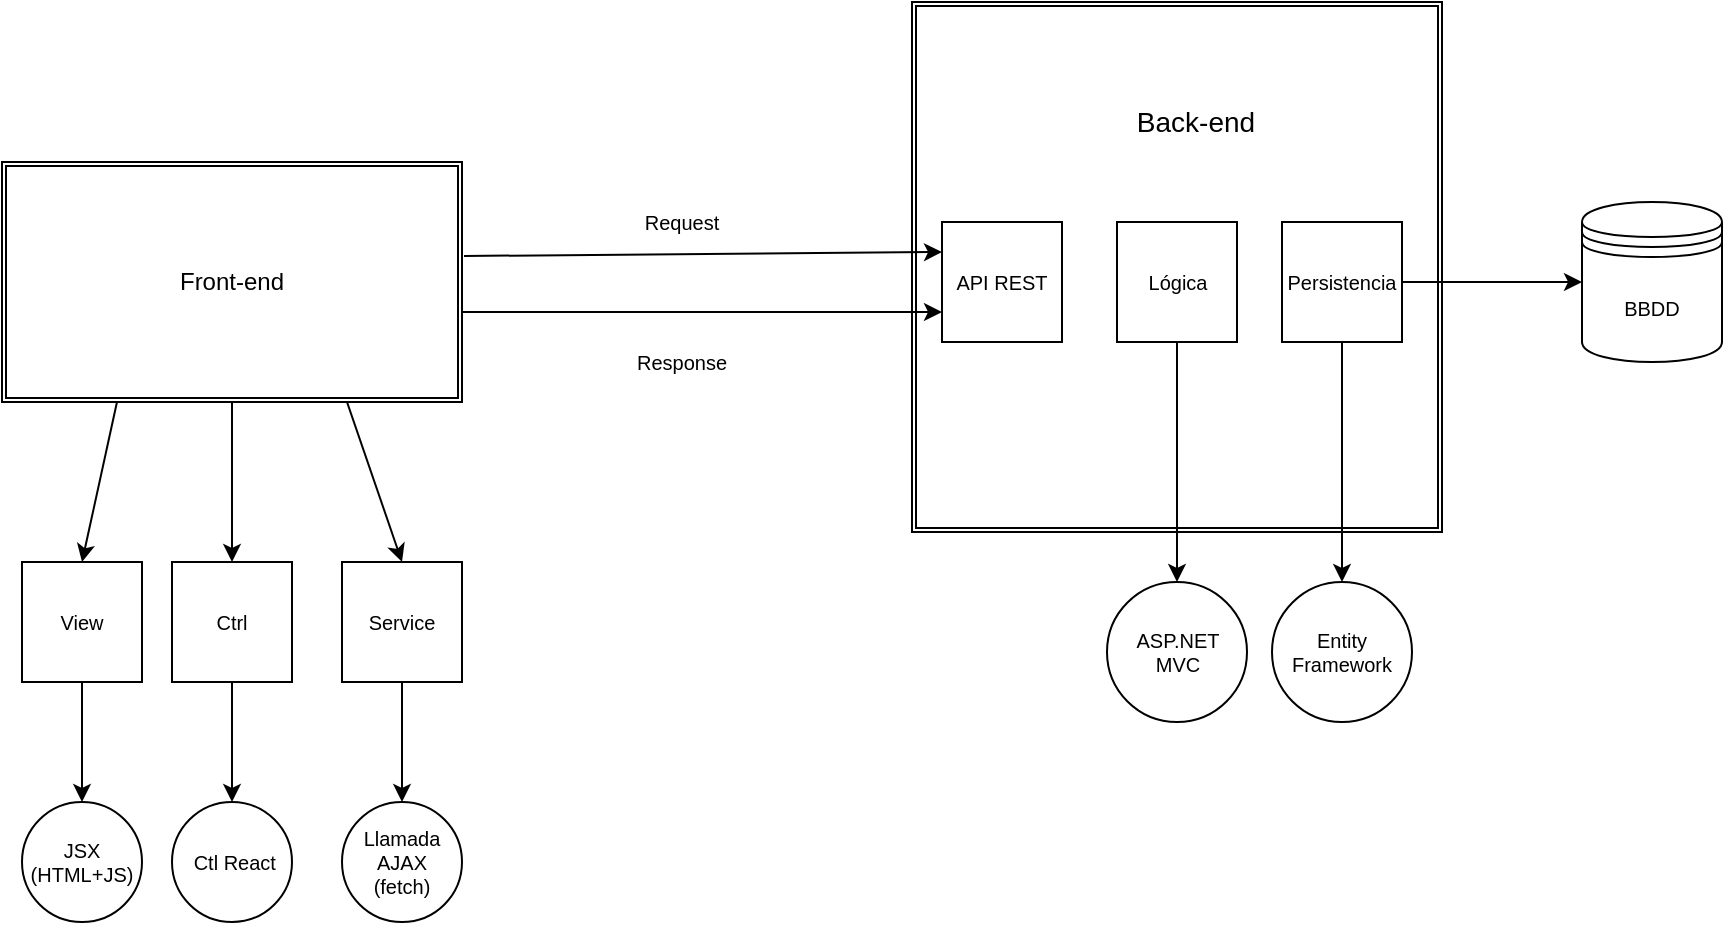 <mxfile version="13.9.1" type="github">
  <diagram id="5enU0nDd1a2b7SjZq2s-" name="Page-1">
    <mxGraphModel dx="795" dy="469" grid="1" gridSize="10" guides="1" tooltips="1" connect="1" arrows="1" fold="1" page="1" pageScale="1" pageWidth="850" pageHeight="1100" math="0" shadow="0">
      <root>
        <mxCell id="0" />
        <mxCell id="1" parent="0" />
        <mxCell id="pkR-QfdO9bk4xdStADOy-9" value="Front-end" style="shape=ext;double=1;rounded=0;whiteSpace=wrap;html=1;" parent="1" vertex="1">
          <mxGeometry x="40" y="240" width="230" height="120" as="geometry" />
        </mxCell>
        <mxCell id="pkR-QfdO9bk4xdStADOy-13" value="" style="shape=ext;double=1;whiteSpace=wrap;html=1;aspect=fixed;" parent="1" vertex="1">
          <mxGeometry x="495" y="160" width="265" height="265" as="geometry" />
        </mxCell>
        <mxCell id="pkR-QfdO9bk4xdStADOy-15" value="Request" style="text;html=1;strokeColor=none;fillColor=none;align=center;verticalAlign=middle;whiteSpace=wrap;rounded=0;fontSize=10;" parent="1" vertex="1">
          <mxGeometry x="360" y="260" width="40" height="20" as="geometry" />
        </mxCell>
        <mxCell id="pkR-QfdO9bk4xdStADOy-17" value="View" style="whiteSpace=wrap;html=1;aspect=fixed;fontSize=10;" parent="1" vertex="1">
          <mxGeometry x="50" y="440" width="60" height="60" as="geometry" />
        </mxCell>
        <mxCell id="pkR-QfdO9bk4xdStADOy-18" value="Ctrl" style="whiteSpace=wrap;html=1;aspect=fixed;fontSize=10;" parent="1" vertex="1">
          <mxGeometry x="125" y="440" width="60" height="60" as="geometry" />
        </mxCell>
        <mxCell id="pkR-QfdO9bk4xdStADOy-19" value="Service" style="whiteSpace=wrap;html=1;aspect=fixed;fontSize=10;" parent="1" vertex="1">
          <mxGeometry x="210" y="440" width="60" height="60" as="geometry" />
        </mxCell>
        <mxCell id="pkR-QfdO9bk4xdStADOy-20" value="" style="endArrow=classic;html=1;fontSize=10;exitX=0.25;exitY=1;exitDx=0;exitDy=0;entryX=0.5;entryY=0;entryDx=0;entryDy=0;" parent="1" source="pkR-QfdO9bk4xdStADOy-9" target="pkR-QfdO9bk4xdStADOy-17" edge="1">
          <mxGeometry width="50" height="50" relative="1" as="geometry">
            <mxPoint x="350" y="380" as="sourcePoint" />
            <mxPoint x="400" y="330" as="targetPoint" />
          </mxGeometry>
        </mxCell>
        <mxCell id="pkR-QfdO9bk4xdStADOy-21" value="" style="endArrow=classic;html=1;fontSize=10;exitX=0.5;exitY=1;exitDx=0;exitDy=0;entryX=0.5;entryY=0;entryDx=0;entryDy=0;" parent="1" source="pkR-QfdO9bk4xdStADOy-9" target="pkR-QfdO9bk4xdStADOy-18" edge="1">
          <mxGeometry width="50" height="50" relative="1" as="geometry">
            <mxPoint x="350" y="380" as="sourcePoint" />
            <mxPoint x="400" y="330" as="targetPoint" />
          </mxGeometry>
        </mxCell>
        <mxCell id="pkR-QfdO9bk4xdStADOy-22" value="" style="endArrow=classic;html=1;fontSize=10;exitX=0.75;exitY=1;exitDx=0;exitDy=0;entryX=0.5;entryY=0;entryDx=0;entryDy=0;" parent="1" source="pkR-QfdO9bk4xdStADOy-9" target="pkR-QfdO9bk4xdStADOy-19" edge="1">
          <mxGeometry width="50" height="50" relative="1" as="geometry">
            <mxPoint x="350" y="380" as="sourcePoint" />
            <mxPoint x="400" y="330" as="targetPoint" />
          </mxGeometry>
        </mxCell>
        <mxCell id="pkR-QfdO9bk4xdStADOy-23" value="" style="endArrow=classic;html=1;fontSize=10;exitX=0.5;exitY=1;exitDx=0;exitDy=0;" parent="1" source="pkR-QfdO9bk4xdStADOy-17" edge="1">
          <mxGeometry width="50" height="50" relative="1" as="geometry">
            <mxPoint x="350" y="580" as="sourcePoint" />
            <mxPoint x="80" y="560" as="targetPoint" />
          </mxGeometry>
        </mxCell>
        <mxCell id="pkR-QfdO9bk4xdStADOy-24" value="" style="endArrow=classic;html=1;fontSize=10;exitX=0.5;exitY=1;exitDx=0;exitDy=0;" parent="1" source="pkR-QfdO9bk4xdStADOy-18" edge="1">
          <mxGeometry width="50" height="50" relative="1" as="geometry">
            <mxPoint x="350" y="580" as="sourcePoint" />
            <mxPoint x="155" y="560" as="targetPoint" />
          </mxGeometry>
        </mxCell>
        <mxCell id="pkR-QfdO9bk4xdStADOy-25" value="" style="endArrow=classic;html=1;fontSize=10;exitX=0.5;exitY=1;exitDx=0;exitDy=0;" parent="1" source="pkR-QfdO9bk4xdStADOy-19" edge="1">
          <mxGeometry width="50" height="50" relative="1" as="geometry">
            <mxPoint x="350" y="580" as="sourcePoint" />
            <mxPoint x="240" y="560" as="targetPoint" />
          </mxGeometry>
        </mxCell>
        <mxCell id="pkR-QfdO9bk4xdStADOy-28" value="&amp;nbsp;Ctl React" style="ellipse;whiteSpace=wrap;html=1;aspect=fixed;fontSize=10;" parent="1" vertex="1">
          <mxGeometry x="125" y="560" width="60" height="60" as="geometry" />
        </mxCell>
        <mxCell id="pkR-QfdO9bk4xdStADOy-29" value="Llamada AJAX &lt;br&gt;(fetch)" style="ellipse;whiteSpace=wrap;html=1;aspect=fixed;fontSize=10;" parent="1" vertex="1">
          <mxGeometry x="210" y="560" width="60" height="60" as="geometry" />
        </mxCell>
        <mxCell id="pkR-QfdO9bk4xdStADOy-30" value="JSX (HTML+JS)" style="ellipse;whiteSpace=wrap;html=1;aspect=fixed;fontSize=10;" parent="1" vertex="1">
          <mxGeometry x="50" y="560" width="60" height="60" as="geometry" />
        </mxCell>
        <mxCell id="pkR-QfdO9bk4xdStADOy-59" style="edgeStyle=orthogonalEdgeStyle;rounded=0;orthogonalLoop=1;jettySize=auto;html=1;exitX=0.5;exitY=1;exitDx=0;exitDy=0;entryX=0.5;entryY=0;entryDx=0;entryDy=0;fontSize=10;" parent="1" source="pkR-QfdO9bk4xdStADOy-37" target="pkR-QfdO9bk4xdStADOy-58" edge="1">
          <mxGeometry relative="1" as="geometry" />
        </mxCell>
        <mxCell id="pkR-QfdO9bk4xdStADOy-37" value="Lógica" style="whiteSpace=wrap;html=1;aspect=fixed;fontSize=10;" parent="1" vertex="1">
          <mxGeometry x="597.5" y="270" width="60" height="60" as="geometry" />
        </mxCell>
        <mxCell id="pkR-QfdO9bk4xdStADOy-38" value="API REST" style="whiteSpace=wrap;html=1;aspect=fixed;fontSize=10;" parent="1" vertex="1">
          <mxGeometry x="510" y="270" width="60" height="60" as="geometry" />
        </mxCell>
        <mxCell id="pkR-QfdO9bk4xdStADOy-55" style="edgeStyle=orthogonalEdgeStyle;rounded=0;orthogonalLoop=1;jettySize=auto;html=1;exitX=0.5;exitY=1;exitDx=0;exitDy=0;fontSize=10;entryX=0.5;entryY=0;entryDx=0;entryDy=0;" parent="1" source="pkR-QfdO9bk4xdStADOy-39" edge="1">
          <mxGeometry relative="1" as="geometry">
            <mxPoint x="710" y="450" as="targetPoint" />
          </mxGeometry>
        </mxCell>
        <mxCell id="pkR-QfdO9bk4xdStADOy-39" value="Persistencia" style="whiteSpace=wrap;html=1;aspect=fixed;fontSize=10;" parent="1" vertex="1">
          <mxGeometry x="680" y="270" width="60" height="60" as="geometry" />
        </mxCell>
        <mxCell id="pkR-QfdO9bk4xdStADOy-42" value="" style="endArrow=classic;html=1;fontSize=10;entryX=0;entryY=0.25;entryDx=0;entryDy=0;" parent="1" target="pkR-QfdO9bk4xdStADOy-38" edge="1">
          <mxGeometry width="50" height="50" relative="1" as="geometry">
            <mxPoint x="271" y="287" as="sourcePoint" />
            <mxPoint x="430" y="320" as="targetPoint" />
          </mxGeometry>
        </mxCell>
        <mxCell id="pkR-QfdO9bk4xdStADOy-49" value="Response" style="text;html=1;strokeColor=none;fillColor=none;align=center;verticalAlign=middle;whiteSpace=wrap;rounded=0;fontSize=10;" parent="1" vertex="1">
          <mxGeometry x="360" y="330" width="40" height="20" as="geometry" />
        </mxCell>
        <mxCell id="pkR-QfdO9bk4xdStADOy-50" value="" style="endArrow=classic;html=1;fontSize=10;entryX=0;entryY=0.75;entryDx=0;entryDy=0;" parent="1" target="pkR-QfdO9bk4xdStADOy-38" edge="1">
          <mxGeometry width="50" height="50" relative="1" as="geometry">
            <mxPoint x="270" y="315" as="sourcePoint" />
            <mxPoint x="430" y="320" as="targetPoint" />
          </mxGeometry>
        </mxCell>
        <mxCell id="pkR-QfdO9bk4xdStADOy-57" value="Entity Framework" style="ellipse;whiteSpace=wrap;html=1;aspect=fixed;fontSize=10;" parent="1" vertex="1">
          <mxGeometry x="675" y="450" width="70" height="70" as="geometry" />
        </mxCell>
        <mxCell id="pkR-QfdO9bk4xdStADOy-58" value="ASP.NET &lt;br&gt;MVC" style="ellipse;whiteSpace=wrap;html=1;aspect=fixed;fontSize=10;" parent="1" vertex="1">
          <mxGeometry x="592.5" y="450" width="70" height="70" as="geometry" />
        </mxCell>
        <mxCell id="pkR-QfdO9bk4xdStADOy-60" value="BBDD" style="shape=datastore;whiteSpace=wrap;html=1;fontSize=10;" parent="1" vertex="1">
          <mxGeometry x="830" y="260" width="70" height="80" as="geometry" />
        </mxCell>
        <mxCell id="pkR-QfdO9bk4xdStADOy-61" value="" style="endArrow=classic;html=1;fontSize=10;exitX=1;exitY=0.5;exitDx=0;exitDy=0;entryX=0;entryY=0.5;entryDx=0;entryDy=0;" parent="1" source="pkR-QfdO9bk4xdStADOy-39" target="pkR-QfdO9bk4xdStADOy-60" edge="1">
          <mxGeometry width="50" height="50" relative="1" as="geometry">
            <mxPoint x="630" y="400" as="sourcePoint" />
            <mxPoint x="680" y="350" as="targetPoint" />
          </mxGeometry>
        </mxCell>
        <mxCell id="pkR-QfdO9bk4xdStADOy-62" value="&lt;font style=&quot;font-size: 14px&quot;&gt;Back-end&lt;/font&gt;" style="text;html=1;strokeColor=none;fillColor=none;align=center;verticalAlign=middle;whiteSpace=wrap;rounded=0;fontSize=10;" parent="1" vertex="1">
          <mxGeometry x="592.5" y="210" width="87.5" height="20" as="geometry" />
        </mxCell>
      </root>
    </mxGraphModel>
  </diagram>
</mxfile>
